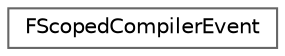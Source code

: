 digraph "Graphical Class Hierarchy"
{
 // INTERACTIVE_SVG=YES
 // LATEX_PDF_SIZE
  bgcolor="transparent";
  edge [fontname=Helvetica,fontsize=10,labelfontname=Helvetica,labelfontsize=10];
  node [fontname=Helvetica,fontsize=10,shape=box,height=0.2,width=0.4];
  rankdir="LR";
  Node0 [id="Node000000",label="FScopedCompilerEvent",height=0.2,width=0.4,color="grey40", fillcolor="white", style="filled",URL="$db/de9/classFScopedCompilerEvent.html",tooltip=" "];
}
